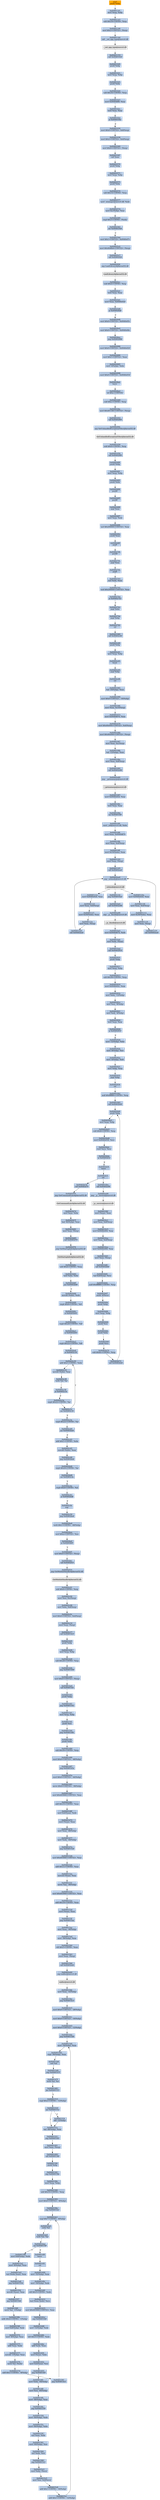 digraph G {
node[shape=rectangle,style=filled,fillcolor=lightsteelblue,color=lightsteelblue]
bgcolor="transparent"
a0x00401140pushl_ebp[label="start\npushl %ebp",color="lightgrey",fillcolor="orange"];
a0x00401141movl_esp_ebp[label="0x00401141\nmovl %esp, %ebp"];
a0x00401143subl_0x18UINT8_esp[label="0x00401143\nsubl $0x18<UINT8>, %esp"];
a0x00401146movl_0x2UINT32_esp_[label="0x00401146\nmovl $0x2<UINT32>, (%esp)"];
a0x0040114dcall___set_app_type_msvcrt_dll[label="0x0040114d\ncall __set_app_type@msvcrt.dll"];
a__set_app_type_msvcrt_dll[label="__set_app_type@msvcrt.dll",color="lightgrey",fillcolor="lightgrey"];
a0x00401153call_0x00401020[label="0x00401153\ncall 0x00401020"];
a0x00401020pushl_ebp[label="0x00401020\npushl %ebp"];
a0x00401021movl_esp_ebp[label="0x00401021\nmovl %esp, %ebp"];
a0x00401023pushl_ebx[label="0x00401023\npushl %ebx"];
a0x00401024subl_0x34UINT8_esp[label="0x00401024\nsubl $0x34<UINT8>, %esp"];
a0x00401027movl_0x0040d6f0_eax[label="0x00401027\nmovl 0x0040d6f0, %eax"];
a0x0040102ctestl_eax_eax[label="0x0040102c\ntestl %eax, %eax"];
a0x0040102eje_0x0040104c[label="0x0040102e\nje 0x0040104c"];
a0x00401030movl_0x0UINT32_0x8esp_[label="0x00401030\nmovl $0x0<UINT32>, 0x8(%esp)"];
a0x00401038movl_0x2UINT32_0x4esp_[label="0x00401038\nmovl $0x2<UINT32>, 0x4(%esp)"];
a0x00401040movl_0x0UINT32_esp_[label="0x00401040\nmovl $0x0<UINT32>, (%esp)"];
a0x00401047call_eax[label="0x00401047\ncall %eax"];
a0x00402570pushl_ebp[label="0x00402570\npushl %ebp"];
a0x00402571movl_esp_ebp[label="0x00402571\nmovl %esp, %ebp"];
a0x00402573pushl_ebx[label="0x00402573\npushl %ebx"];
a0x00402574subl_0x14UINT8_esp[label="0x00402574\nsubl $0x14<UINT8>, %esp"];
a0x00402577movl__winmajor_msvcrt_dll_edx[label="0x00402577\nmovl _winmajor@msvcrt.dll, %edx"];
a0x0040257dmovl_0xcebp__eax[label="0x0040257d\nmovl 0xc(%ebp), %eax"];
a0x00402580cmpl_0x3UINT8_edx_[label="0x00402580\ncmpl $0x3<UINT8>, (%edx)"];
a0x00402583jbe_0x004025b6[label="0x00402583\njbe 0x004025b6"];
a0x004025b6movl_0x1UINT32_0x0040e07c[label="0x004025b6\nmovl $0x1<UINT32>, 0x0040e07c"];
a0x004025c0movl_0x40d6b4UINT32_esp_[label="0x004025c0\nmovl $0x40d6b4<UINT32>, (%esp)"];
a0x004025c7call_0x00402f28[label="0x004025c7\ncall 0x00402f28"];
a0x00402f28jmp_LoadLibraryA_kernel32_dll[label="0x00402f28\njmp LoadLibraryA@kernel32.dll"];
LoadLibraryA_kernel32_dll[label="LoadLibraryA@kernel32.dll",color="lightgrey",fillcolor="lightgrey"];
a0x004025ccsubl_0x4UINT8_esp[label="0x004025cc\nsubl $0x4<UINT8>, %esp"];
a0x004025cftestl_eax_eax[label="0x004025cf\ntestl %eax, %eax"];
a0x004025d1movl_eax_0x0040e020[label="0x004025d1\nmovl %eax, 0x0040e020"];
a0x004025d6je_0x004026d6[label="0x004025d6\nje 0x004026d6"];
a0x004026d6movl_0x0UINT32_0x0040e05c[label="0x004026d6\nmovl $0x0<UINT32>, 0x0040e05c"];
a0x004026e0movl_0x0UINT32_0x0040e06c[label="0x004026e0\nmovl $0x0<UINT32>, 0x0040e06c"];
a0x004026eajmp_0x00402686[label="0x004026ea\njmp 0x00402686"];
a0x00402686movl_0x0UINT32_0x0040e020[label="0x00402686\nmovl $0x0<UINT32>, 0x0040e020"];
a0x00402690movl_0x1UINT32_eax[label="0x00402690\nmovl $0x1<UINT32>, %eax"];
a0x00402695movl__4ebp__ebx[label="0x00402695\nmovl -4(%ebp), %ebx"];
a0x00402698movl_0x0UINT32_0x0040e034[label="0x00402698\nmovl $0x0<UINT32>, 0x0040e034"];
a0x004026a2leave_[label="0x004026a2\nleave "];
a0x004026a3ret_0xcUINT16[label="0x004026a3\nret $0xc<UINT16>"];
a0x00401049subl_0xcUINT8_esp[label="0x00401049\nsubl $0xc<UINT8>, %esp"];
a0x0040104cmovl_0x401180UINT32_esp_[label="0x0040104c\nmovl $0x401180<UINT32>, (%esp)"];
a0x00401053call_0x00402f00[label="0x00401053\ncall 0x00402f00"];
a0x00402f00jmp_SetUnhandledExceptionFilter_kernel32_dll[label="0x00402f00\njmp SetUnhandledExceptionFilter@kernel32.dll"];
SetUnhandledExceptionFilter_kernel32_dll[label="SetUnhandledExceptionFilter@kernel32.dll",color="lightgrey",fillcolor="lightgrey"];
a0x00401058subl_0x4UINT8_esp[label="0x00401058\nsubl $0x4<UINT8>, %esp"];
a0x0040105bcall_0x004026f0[label="0x0040105b\ncall 0x004026f0"];
a0x004026f0pushl_ebp[label="0x004026f0\npushl %ebp"];
a0x004026f1movl_esp_ebp[label="0x004026f1\nmovl %esp, %ebp"];
a0x004026f3pushl_ebx[label="0x004026f3\npushl %ebx"];
a0x004026f4pushfl_[label="0x004026f4\npushfl "];
a0x004026f5pushfl_[label="0x004026f5\npushfl "];
a0x004026f6popl_eax[label="0x004026f6\npopl %eax"];
a0x004026f7movl_eax_edx[label="0x004026f7\nmovl %eax, %edx"];
a0x004026f9xorl_0x200000UINT32_eax[label="0x004026f9\nxorl $0x200000<UINT32>, %eax"];
a0x004026fepushl_eax[label="0x004026fe\npushl %eax"];
a0x004026ffpopfl_[label="0x004026ff\npopfl "];
a0x00402700pushfl_[label="0x00402700\npushfl "];
a0x00402701popl_eax[label="0x00402701\npopl %eax"];
a0x00402702popfl_[label="0x00402702\npopfl "];
a0x00402703xorl_edx_eax[label="0x00402703\nxorl %edx, %eax"];
a0x00402705testl_0x200000UINT32_eax[label="0x00402705\ntestl $0x200000<UINT32>, %eax"];
a0x0040270aje_0x004027b3[label="0x0040270a\nje 0x004027b3"];
a0x004027b3popl_ebx[label="0x004027b3\npopl %ebx"];
a0x004027b4popl_ebp[label="0x004027b4\npopl %ebp"];
a0x004027b5ret[label="0x004027b5\nret"];
a0x00401060call_0x00402c60[label="0x00401060\ncall 0x00402c60"];
a0x00402c60pushl_ebp[label="0x00402c60\npushl %ebp"];
a0x00402c61movl_esp_ebp[label="0x00402c61\nmovl %esp, %ebp"];
a0x00402c63fninit_[label="0x00402c63\nfninit "];
a0x00402c65popl_ebp[label="0x00402c65\npopl %ebp"];
a0x00402c66ret[label="0x00402c66\nret"];
a0x00401065leal__16ebp__eax[label="0x00401065\nleal -16(%ebp), %eax"];
a0x00401068movl_0x0UINT32__16ebp_[label="0x00401068\nmovl $0x0<UINT32>, -16(%ebp)"];
a0x0040106fmovl_eax_0x10esp_[label="0x0040106f\nmovl %eax, 0x10(%esp)"];
a0x00401073movl_0x0040d670_eax[label="0x00401073\nmovl 0x0040d670, %eax"];
a0x00401078movl_0x40e004UINT32_0x4esp_[label="0x00401078\nmovl $0x40e004<UINT32>, 0x4(%esp)"];
a0x00401080movl_0x40e000UINT32_esp_[label="0x00401080\nmovl $0x40e000<UINT32>, (%esp)"];
a0x00401087movl_eax_0xcesp_[label="0x00401087\nmovl %eax, 0xc(%esp)"];
a0x0040108bleal__12ebp__eax[label="0x0040108b\nleal -12(%ebp), %eax"];
a0x0040108emovl_eax_0x8esp_[label="0x0040108e\nmovl %eax, 0x8(%esp)"];
a0x00401092call_0x00402e80[label="0x00401092\ncall 0x00402e80"];
a0x00402e80jmp___getmainargs_msvcrt_dll[label="0x00402e80\njmp __getmainargs@msvcrt.dll"];
a__getmainargs_msvcrt_dll[label="__getmainargs@msvcrt.dll",color="lightgrey",fillcolor="lightgrey"];
a0x00401097movl_0x0040e024_eax[label="0x00401097\nmovl 0x0040e024, %eax"];
a0x0040109ctestl_eax_eax[label="0x0040109c\ntestl %eax, %eax"];
a0x0040109ejne_0x004010f0[label="0x0040109e\njne 0x004010f0"];
a0x004010f0movl__iob_msvcrt_dll_ebx[label="0x004010f0\nmovl _iob@msvcrt.dll, %ebx"];
a0x004010f6movl_eax_0x0040d674[label="0x004010f6\nmovl %eax, 0x0040d674"];
a0x004010fbmovl_eax_0x4esp_[label="0x004010fb\nmovl %eax, 0x4(%esp)"];
a0x004010ffmovl_0x10ebx__eax[label="0x004010ff\nmovl 0x10(%ebx), %eax"];
a0x00401102movl_eax_esp_[label="0x00401102\nmovl %eax, (%esp)"];
a0x00401105call_0x00402ea0[label="0x00401105\ncall 0x00402ea0"];
a0x00402ea0jmp__setmode_msvcrt_dll[label="0x00402ea0\njmp _setmode@msvcrt.dll"];
a_setmode_msvcrt_dll[label="_setmode@msvcrt.dll",color="lightgrey",fillcolor="lightgrey"];
a0x0040110amovl_0x0040e024_eax[label="0x0040110a\nmovl 0x0040e024, %eax"];
a0x0040110fmovl_eax_0x4esp_[label="0x0040110f\nmovl %eax, 0x4(%esp)"];
a0x00401113movl_0x30ebx__eax[label="0x00401113\nmovl 0x30(%ebx), %eax"];
a0x00401116movl_eax_esp_[label="0x00401116\nmovl %eax, (%esp)"];
a0x00401119call_0x00402ea0[label="0x00401119\ncall 0x00402ea0"];
a0x0040111emovl_0x0040e024_eax[label="0x0040111e\nmovl 0x0040e024, %eax"];
a0x00401123movl_eax_0x4esp_[label="0x00401123\nmovl %eax, 0x4(%esp)"];
a0x00401127movl_0x50ebx__eax[label="0x00401127\nmovl 0x50(%ebx), %eax"];
a0x0040112amovl_eax_esp_[label="0x0040112a\nmovl %eax, (%esp)"];
a0x0040112dcall_0x00402ea0[label="0x0040112d\ncall 0x00402ea0"];
a0x00401132jmp_0x004010a0[label="0x00401132\njmp 0x004010a0"];
a0x004010a0call_0x00402e88[label="0x004010a0\ncall 0x00402e88"];
a0x00402e88jmp___p__fmode_msvcrt_dll[label="0x00402e88\njmp __p__fmode@msvcrt.dll"];
a__p__fmode_msvcrt_dll[label="__p__fmode@msvcrt.dll",color="lightgrey",fillcolor="lightgrey"];
a0x004010a5movl_0x0040d674_edx[label="0x004010a5\nmovl 0x0040d674, %edx"];
a0x004010abmovl_edx_eax_[label="0x004010ab\nmovl %edx, (%eax)"];
a0x004010adcall_0x00402910[label="0x004010ad\ncall 0x00402910"];
a0x00402910pushl_ebp[label="0x00402910\npushl %ebp"];
a0x00402911movl_esp_ebp[label="0x00402911\nmovl %esp, %ebp"];
a0x00402913subl_0x38UINT8_esp[label="0x00402913\nsubl $0x38<UINT8>, %esp"];
a0x00402916movl_0x0040e02c_eax[label="0x00402916\nmovl 0x0040e02c, %eax"];
a0x0040291bmovl_ebx__12ebp_[label="0x0040291b\nmovl %ebx, -12(%ebp)"];
a0x0040291emovl_esi__8ebp_[label="0x0040291e\nmovl %esi, -8(%ebp)"];
a0x00402921movl_edi__4ebp_[label="0x00402921\nmovl %edi, -4(%ebp)"];
a0x00402924testl_eax_eax[label="0x00402924\ntestl %eax, %eax"];
a0x00402926je_0x00402935[label="0x00402926\nje 0x00402935"];
a0x00402928movl__12ebp__ebx[label="0x00402928\nmovl -12(%ebp), %ebx"];
a0x0040292bmovl__8ebp__esi[label="0x0040292b\nmovl -8(%ebp), %esi"];
a0x0040292emovl__4ebp__edi[label="0x0040292e\nmovl -4(%ebp), %edi"];
a0x00402931movl_ebp_esp[label="0x00402931\nmovl %ebp, %esp"];
a0x00402933popl_ebp[label="0x00402933\npopl %ebp"];
a0x00402934ret[label="0x00402934\nret"];
a0x004010b2andl_0xfffffff0UINT8_esp[label="0x004010b2\nandl $0xfffffff0<UINT8>, %esp"];
a0x004010b5call_0x00402b40[label="0x004010b5\ncall 0x00402b40"];
a0x00402b40pushl_ebp[label="0x00402b40\npushl %ebp"];
a0x00402b41movl_esp_ebp[label="0x00402b41\nmovl %esp, %ebp"];
a0x00402b43subl_0x8UINT8_esp[label="0x00402b43\nsubl $0x8<UINT8>, %esp"];
a0x00402b46movl_0x0040e030_ecx[label="0x00402b46\nmovl 0x0040e030, %ecx"];
a0x00402b4ctestl_ecx_ecx[label="0x00402b4c\ntestl %ecx, %ecx"];
a0x00402b4eje_0x00402b52[label="0x00402b4e\nje 0x00402b52"];
a0x00402b50leave_[label="0x00402b50\nleave "];
a0x00402b51ret[label="0x00402b51\nret"];
a0x004010bacall_0x00402e90[label="0x004010ba\ncall 0x00402e90"];
a0x00402e90jmp___p__environ_msvcrt_dll[label="0x00402e90\njmp __p__environ@msvcrt.dll"];
a__p__environ_msvcrt_dll[label="__p__environ@msvcrt.dll",color="lightgrey",fillcolor="lightgrey"];
a0x004010bfmovl_eax__eax[label="0x004010bf\nmovl (%eax), %eax"];
a0x004010c1movl_eax_0x8esp_[label="0x004010c1\nmovl %eax, 0x8(%esp)"];
a0x004010c5movl_0x0040e004_eax[label="0x004010c5\nmovl 0x0040e004, %eax"];
a0x004010camovl_eax_0x4esp_[label="0x004010ca\nmovl %eax, 0x4(%esp)"];
a0x004010cemovl_0x0040e000_eax[label="0x004010ce\nmovl 0x0040e000, %eax"];
a0x004010d3movl_eax_esp_[label="0x004010d3\nmovl %eax, (%esp)"];
a0x004010d6call_0x00402b60[label="0x004010d6\ncall 0x00402b60"];
a0x00402b60leal_0x4esp__ecx[label="0x00402b60\nleal 0x4(%esp), %ecx"];
a0x00402b64andl_0xfffffff0UINT8_esp[label="0x00402b64\nandl $0xfffffff0<UINT8>, %esp"];
a0x00402b67pushl__4ecx_[label="0x00402b67\npushl -4(%ecx)"];
a0x00402b6apushl_ebp[label="0x00402b6a\npushl %ebp"];
a0x00402b6bmovl_esp_ebp[label="0x00402b6b\nmovl %esp, %ebp"];
a0x00402b6dpushl_esi[label="0x00402b6d\npushl %esi"];
a0x00402b6epushl_ebx[label="0x00402b6e\npushl %ebx"];
a0x00402b6fpushl_ecx[label="0x00402b6f\npushl %ecx"];
a0x00402b70subl_0x6cUINT8_esp[label="0x00402b70\nsubl $0x6c<UINT8>, %esp"];
a0x00402b73call_0x00402b40[label="0x00402b73\ncall 0x00402b40"];
a0x00402b78call_0x00402f70[label="0x00402b78\ncall 0x00402f70"];
a0x00402f70jmp_GetCommandLineA_kernel32_dll[label="0x00402f70\njmp GetCommandLineA@kernel32.dll"];
GetCommandLineA_kernel32_dll[label="GetCommandLineA@kernel32.dll",color="lightgrey",fillcolor="lightgrey"];
a0x00402b7dmovl_eax_ebx[label="0x00402b7d\nmovl %eax, %ebx"];
a0x00402b7fleal__92ebp__eax[label="0x00402b7f\nleal -92(%ebp), %eax"];
a0x00402b82movl_eax_esp_[label="0x00402b82\nmovl %eax, (%esp)"];
a0x00402b85call_0x00402f78[label="0x00402b85\ncall 0x00402f78"];
a0x00402f78jmp_GetStartupInfoA_kernel32_dll[label="0x00402f78\njmp GetStartupInfoA@kernel32.dll"];
GetStartupInfoA_kernel32_dll[label="GetStartupInfoA@kernel32.dll",color="lightgrey",fillcolor="lightgrey"];
a0x00402b8asubl_0x4UINT8_esp[label="0x00402b8a\nsubl $0x4<UINT8>, %esp"];
a0x00402b8dtestl_ebx_ebx[label="0x00402b8d\ntestl %ebx, %ebx"];
a0x00402b8fjne_0x00402b96[label="0x00402b8f\njne 0x00402b96"];
a0x00402b96movzbl_ebx__edx[label="0x00402b96\nmovzbl (%ebx), %edx"];
a0x00402b99cmpb_0x9UINT8_dl[label="0x00402b99\ncmpb $0x9<UINT8>, %dl"];
a0x00402b9cje_0x00402b93[label="0x00402b9c\nje 0x00402b93"];
a0x00402b9ecmpb_0x20UINT8_dl[label="0x00402b9e\ncmpb $0x20<UINT8>, %dl"];
a0x00402ba1je_0x00402b93[label="0x00402ba1\nje 0x00402b93"];
a0x00402ba3cmpb_0x22UINT8_dl[label="0x00402ba3\ncmpb $0x22<UINT8>, %dl"];
a0x00402ba6je_0x00402c30[label="0x00402ba6\nje 0x00402c30"];
a0x00402c30addl_0x1UINT8_ebx[label="0x00402c30\naddl $0x1<UINT8>, %ebx"];
a0x00402c33movzbl_ebx__eax[label="0x00402c33\nmovzbl (%ebx), %eax"];
a0x00402c36testb_al_al[label="0x00402c36\ntestb %al, %al"];
a0x00402c38je_0x00402c3e[label="0x00402c38\nje 0x00402c3e"];
a0x00402c3acmpb_0x22UINT8_al[label="0x00402c3a\ncmpb $0x22<UINT8>, %al"];
a0x00402c3cjne_0x00402c30[label="0x00402c3c\njne 0x00402c30"];
a0x00402c3ecmpb_0x22UINT8_al[label="0x00402c3e\ncmpb $0x22<UINT8>, %al"];
a0x00402c40jne_0x00402bd4[label="0x00402c40\njne 0x00402bd4"];
a0x00402c42addl_0x1UINT8_ebx[label="0x00402c42\naddl $0x1<UINT8>, %ebx"];
a0x00402c45movzbl_ebx__eax[label="0x00402c45\nmovzbl (%ebx), %eax"];
a0x00402c48jmp_0x00402bd4[label="0x00402c48\njmp 0x00402bd4"];
a0x00402bd4cmpb_0x20UINT8_al[label="0x00402bd4\ncmpb $0x20<UINT8>, %al"];
a0x00402bd6jne_0x00402c4a[label="0x00402bd6\njne 0x00402c4a"];
a0x00402c4acmpb_0x9UINT8_al[label="0x00402c4a\ncmpb $0x9<UINT8>, %al"];
a0x00402c4cje_0x00402bd8[label="0x00402c4c\nje 0x00402bd8"];
a0x00402c4enop_[label="0x00402c4e\nnop "];
a0x00402c50jmp_0x00402be6[label="0x00402c50\njmp 0x00402be6"];
a0x00402be6testb_0x1UINT8__48ebp_[label="0x00402be6\ntestb $0x1<UINT8>, -48(%ebp)"];
a0x00402beamovl_0xaUINT32_esi[label="0x00402bea\nmovl $0xa<UINT32>, %esi"];
a0x00402befje_0x00402bf5[label="0x00402bef\nje 0x00402bf5"];
a0x00402bf5movl_0x0UINT32_esp_[label="0x00402bf5\nmovl $0x0<UINT32>, (%esp)"];
a0x00402bfccall_0x00402f10[label="0x00402bfc\ncall 0x00402f10"];
a0x00402f10jmp_GetModuleHandleA_kernel32_dll[label="0x00402f10\njmp GetModuleHandleA@kernel32.dll"];
GetModuleHandleA_kernel32_dll[label="GetModuleHandleA@kernel32.dll",color="lightgrey",fillcolor="lightgrey"];
a0x00402c01subl_0x4UINT8_esp[label="0x00402c01\nsubl $0x4<UINT8>, %esp"];
a0x00402c04movl_esi_0xcesp_[label="0x00402c04\nmovl %esi, 0xc(%esp)"];
a0x00402c08movl_ebx_0x8esp_[label="0x00402c08\nmovl %ebx, 0x8(%esp)"];
a0x00402c0cmovl_0x0UINT32_0x4esp_[label="0x00402c0c\nmovl $0x0<UINT32>, 0x4(%esp)"];
a0x00402c14movl_eax_esp_[label="0x00402c14\nmovl %eax, (%esp)"];
a0x00402c17call_0x00401425[label="0x00402c17\ncall 0x00401425"];
a0x00401425pushl_ebp[label="0x00401425\npushl %ebp"];
a0x00401426movl_esp_ebp[label="0x00401426\nmovl %esp, %ebp"];
a0x00401428subl_0x28UINT8_esp[label="0x00401428\nsubl $0x28<UINT8>, %esp"];
a0x0040142bjmp_0x00401499[label="0x0040142b\njmp 0x00401499"];
a0x00401499movl_0x0UINT32_esp_[label="0x00401499\nmovl $0x0<UINT32>, (%esp)"];
a0x004014a0call_0x004014f2[label="0x004014a0\ncall 0x004014f2"];
a0x004014f2pushl_ebp[label="0x004014f2\npushl %ebp"];
a0x004014f3jmp_0x00401541[label="0x004014f3\njmp 0x00401541"];
a0x00401541movl_esp_ebp[label="0x00401541\nmovl %esp, %ebp"];
a0x00401543pushl_esi[label="0x00401543\npushl %esi"];
a0x00401544jmp_0x0040148c[label="0x00401544\njmp 0x0040148c"];
a0x0040148cpushl_ebx[label="0x0040148c\npushl %ebx"];
a0x0040148dsubl_0x50UINT8_esp[label="0x0040148d\nsubl $0x50<UINT8>, %esp"];
a0x00401490movl_0x0UINT32__48ebp_[label="0x00401490\nmovl $0x0<UINT32>, -48(%ebp)"];
a0x00401497jmp_0x0040145a[label="0x00401497\njmp 0x0040145a"];
a0x0040145amovl_0x0UINT32__44ebp_[label="0x0040145a\nmovl $0x0<UINT32>, -44(%ebp)"];
a0x00401461movw_0x0UINT16__38ebp_[label="0x00401461\nmovw $0x0<UINT16>, -38(%ebp)"];
a0x00401467movl_0x403060UINT32_eax[label="0x00401467\nmovl $0x403060<UINT32>, %eax"];
a0x0040146caddl_0x10UINT8_eax[label="0x0040146c\naddl $0x10<UINT8>, %eax"];
a0x0040146fmovl_0x4eax__edx[label="0x0040146f\nmovl 0x4(%eax), %edx"];
a0x00401472movl_eax__eax[label="0x00401472\nmovl (%eax), %eax"];
a0x00401474movl_eax__48ebp_[label="0x00401474\nmovl %eax, -48(%ebp)"];
a0x00401477movl_edx__44ebp_[label="0x00401477\nmovl %edx, -44(%ebp)"];
a0x0040147ajmp_0x00401526[label="0x0040147a\njmp 0x00401526"];
a0x00401526movl_0x403060UINT32_eax[label="0x00401526\nmovl $0x403060<UINT32>, %eax"];
a0x0040152baddl_0x1eUINT8_eax[label="0x0040152b\naddl $0x1e<UINT8>, %eax"];
a0x0040152emovzwl_eax__eax[label="0x0040152e\nmovzwl (%eax), %eax"];
a0x00401531movw_ax__38ebp_[label="0x00401531\nmovw %ax, -38(%ebp)"];
a0x00401535movl_0x403060UINT32_eax[label="0x00401535\nmovl $0x403060<UINT32>, %eax"];
a0x0040153aaddl_0x18UINT8_eax[label="0x0040153a\naddl $0x18<UINT8>, %eax"];
a0x0040153dmovl_eax__eax[label="0x0040153d\nmovl (%eax), %eax"];
a0x0040153fjmp_0x004015aa[label="0x0040153f\njmp 0x004015aa"];
a0x004015aamovl_eax__36ebp_[label="0x004015aa\nmovl %eax, -36(%ebp)"];
a0x004015admovl__36ebp__eax[label="0x004015ad\nmovl -36(%ebp), %eax"];
a0x004015b0shll_0x3UINT8_eax[label="0x004015b0\nshll $0x3<UINT8>, %eax"];
a0x004015b3movl_eax_esp_[label="0x004015b3\nmovl %eax, (%esp)"];
a0x004015b6call_0x00402eb0[label="0x004015b6\ncall 0x00402eb0"];
a0x00402eb0jmp_malloc_msvcrt_dll[label="0x00402eb0\njmp malloc@msvcrt.dll"];
malloc_msvcrt_dll[label="malloc@msvcrt.dll",color="lightgrey",fillcolor="lightgrey"];
a0x004015bbmovl_eax__32ebp_[label="0x004015bb\nmovl %eax, -32(%ebp)"];
a0x004015bejmp_0x004014c5[label="0x004015be\njmp 0x004014c5"];
a0x004014c5movl_0x0UINT32__28ebp_[label="0x004014c5\nmovl $0x0<UINT32>, -28(%ebp)"];
a0x004014ccmovl_0x0UINT32__16ebp_[label="0x004014cc\nmovl $0x0<UINT32>, -16(%ebp)"];
a0x004014d3movl_0x0UINT32__12ebp_[label="0x004014d3\nmovl $0x0<UINT32>, -12(%ebp)"];
a0x004014dajmp_0x004015d0[label="0x004014da\njmp 0x004015d0"];
a0x004015d0movl__16ebp__eax[label="0x004015d0\nmovl -16(%ebp), %eax"];
a0x004015d3cmpl__36ebp__eax[label="0x004015d3\ncmpl -36(%ebp), %eax"];
a0x004015d6setl_al[label="0x004015d6\nsetl %al"];
a0x004015d9jmp_0x0040147f[label="0x004015d9\njmp 0x0040147f"];
a0x0040147ftestb_al_al[label="0x0040147f\ntestb %al, %al"];
a0x00401481jne_0x00401515[label="0x00401481\njne 0x00401515"];
a0x00401515cmpl_0x2UINT8__12ebp_[label="0x00401515\ncmpl $0x2<UINT8>, -12(%ebp)"];
a0x00401519jne_0x0040151e[label="0x00401519\njne 0x0040151e"];
a0x0040151eleal__48ebp__eax[label="0x0040151e\nleal -48(%ebp), %eax"];
a0x00401521jmp_0x00401401[label="0x00401521\njmp 0x00401401"];
a0x00401401movl_eax_esp_[label="0x00401401\nmovl %eax, (%esp)"];
a0x00401404call_0x00401340[label="0x00401404\ncall 0x00401340"];
a0x00401340pushl_ebp[label="0x00401340\npushl %ebp"];
a0x00401341jmp_0x0040158e[label="0x00401341\njmp 0x0040158e"];
a0x0040158emovl_esp_ebp[label="0x0040158e\nmovl %esp, %ebp"];
a0x00401590subl_0x10UINT8_esp[label="0x00401590\nsubl $0x10<UINT8>, %esp"];
a0x00401593movl_0x0UINT32__8ebp_[label="0x00401593\nmovl $0x0<UINT32>, -8(%ebp)"];
a0x0040159ajmp_0x004014e1[label="0x0040159a\njmp 0x004014e1"];
a0x004014e1cmpl_0x7UINT8__8ebp_[label="0x004014e1\ncmpl $0x7<UINT8>, -8(%ebp)"];
a0x004014e5setle_al[label="0x004014e5\nsetle %al"];
a0x004014e8testb_al_al[label="0x004014e8\ntestb %al, %al"];
a0x004014eajne_0x0040159f[label="0x004014ea\njne 0x0040159f"];
a0x0040159fmovl_0x8ebp__edx[label="0x0040159f\nmovl 0x8(%ebp), %edx"];
a0x004015a2movl__8ebp__eax[label="0x004015a2\nmovl -8(%ebp), %eax"];
a0x004015a5leal_edxeax__eax[label="0x004015a5\nleal (%edx,%eax), %eax"];
a0x004015a8jmp_0x00401554[label="0x004015a8\njmp 0x00401554"];
a0x00401554movzbl_eax__eax[label="0x00401554\nmovzbl (%eax), %eax"];
a0x00401557jmp_0x00401568[label="0x00401557\njmp 0x00401568"];
a0x00401568movb_al__1ebp_[label="0x00401568\nmovb %al, -1(%ebp)"];
a0x0040156baddb_0x4UINT8__1ebp_[label="0x0040156b\naddb $0x4<UINT8>, -1(%ebp)"];
a0x0040156fmovl_0x8ebp__edx[label="0x0040156f\nmovl 0x8(%ebp), %edx"];
a0x00401572movl__8ebp__eax[label="0x00401572\nmovl -8(%ebp), %eax"];
a0x00401575addl_eax_edx[label="0x00401575\naddl %eax, %edx"];
a0x00401577movzbl__1ebp__eax[label="0x00401577\nmovzbl -1(%ebp), %eax"];
a0x0040157bmovb_al_edx_[label="0x0040157b\nmovb %al, (%edx)"];
a0x0040157daddl_0x1UINT8__8ebp_[label="0x0040157d\naddl $0x1<UINT8>, -8(%ebp)"];
a0x00401581jmp_0x004014e1[label="0x00401581\njmp 0x004014e1"];
a0x004014f0leave_[label="0x004014f0\nleave "];
a0x004014f1ret[label="0x004014f1\nret"];
a0x00401409movl__32ebp__eax[label="0x00401409\nmovl -32(%ebp), %eax"];
a0x0040140cmovl__16ebp__edx[label="0x0040140c\nmovl -16(%ebp), %edx"];
a0x0040140fshll_0x3UINT8_edx[label="0x0040140f\nshll $0x3<UINT8>, %edx"];
a0x00401412leal_eaxedx__ecx[label="0x00401412\nleal (%eax,%edx), %ecx"];
a0x00401415movl_0x403060UINT32_eax[label="0x00401415\nmovl $0x403060<UINT32>, %eax"];
a0x0040141ajmp_0x00401448[label="0x0040141a\njmp 0x00401448"];
a0x00401448movl__12ebp__edx[label="0x00401448\nmovl -12(%ebp), %edx"];
a0x0040144bshll_0x3UINT8_edx[label="0x0040144b\nshll $0x3<UINT8>, %edx"];
a0x0040144eaddl_edx_eax[label="0x0040144e\naddl %edx, %eax"];
a0x00401450movl_eax__ebx[label="0x00401450\nmovl (%eax), %ebx"];
a0x00401452movl_0x4eax__esi[label="0x00401452\nmovl 0x4(%eax), %esi"];
a0x00401455jmp_0x004014f5[label="0x00401455\njmp 0x004014f5"];
a0x004014f5movl_ebx__64ebp_[label="0x004014f5\nmovl %ebx, -64(%ebp)"];
a0x004014f8movl_esi__60ebp_[label="0x004014f8\nmovl %esi, -60(%ebp)"];
a0x004014fbmovl__48ebp__eax[label="0x004014fb\nmovl -48(%ebp), %eax"];
a0x004014fejmp_0x00401559[label="0x004014fe\njmp 0x00401559"];
a0x00401559movl__44ebp__edx[label="0x00401559\nmovl -44(%ebp), %edx"];
a0x0040155cmovl__64ebp__ebx[label="0x0040155c\nmovl -64(%ebp), %ebx"];
a0x0040155fxorl_eax_ebx[label="0x0040155f\nxorl %eax, %ebx"];
a0x00401561movl__60ebp__esi[label="0x00401561\nmovl -60(%ebp), %esi"];
a0x00401564xorl_edx_esi[label="0x00401564\nxorl %edx, %esi"];
a0x00401566jmp_0x004015c3[label="0x00401566\njmp 0x004015c3"];
a0x004015c3movl_ebx_ecx_[label="0x004015c3\nmovl %ebx, (%ecx)"];
a0x004015c5movl_esi_0x4ecx_[label="0x004015c5\nmovl %esi, 0x4(%ecx)"];
a0x004015c8addl_0x1UINT8__16ebp_[label="0x004015c8\naddl $0x1<UINT8>, -16(%ebp)"];
a0x004015ccaddl_0x1UINT8__12ebp_[label="0x004015cc\naddl $0x1<UINT8>, -12(%ebp)"];
a0x0040151bshll__12ebp_[label="0x0040151b\nshll -12(%ebp)"];
a0x00401140pushl_ebp -> a0x00401141movl_esp_ebp [color="#000000"];
a0x00401141movl_esp_ebp -> a0x00401143subl_0x18UINT8_esp [color="#000000"];
a0x00401143subl_0x18UINT8_esp -> a0x00401146movl_0x2UINT32_esp_ [color="#000000"];
a0x00401146movl_0x2UINT32_esp_ -> a0x0040114dcall___set_app_type_msvcrt_dll [color="#000000"];
a0x0040114dcall___set_app_type_msvcrt_dll -> a__set_app_type_msvcrt_dll [color="#000000"];
a__set_app_type_msvcrt_dll -> a0x00401153call_0x00401020 [color="#000000"];
a0x00401153call_0x00401020 -> a0x00401020pushl_ebp [color="#000000"];
a0x00401020pushl_ebp -> a0x00401021movl_esp_ebp [color="#000000"];
a0x00401021movl_esp_ebp -> a0x00401023pushl_ebx [color="#000000"];
a0x00401023pushl_ebx -> a0x00401024subl_0x34UINT8_esp [color="#000000"];
a0x00401024subl_0x34UINT8_esp -> a0x00401027movl_0x0040d6f0_eax [color="#000000"];
a0x00401027movl_0x0040d6f0_eax -> a0x0040102ctestl_eax_eax [color="#000000"];
a0x0040102ctestl_eax_eax -> a0x0040102eje_0x0040104c [color="#000000"];
a0x0040102eje_0x0040104c -> a0x00401030movl_0x0UINT32_0x8esp_ [color="#000000",label="F"];
a0x00401030movl_0x0UINT32_0x8esp_ -> a0x00401038movl_0x2UINT32_0x4esp_ [color="#000000"];
a0x00401038movl_0x2UINT32_0x4esp_ -> a0x00401040movl_0x0UINT32_esp_ [color="#000000"];
a0x00401040movl_0x0UINT32_esp_ -> a0x00401047call_eax [color="#000000"];
a0x00401047call_eax -> a0x00402570pushl_ebp [color="#000000"];
a0x00402570pushl_ebp -> a0x00402571movl_esp_ebp [color="#000000"];
a0x00402571movl_esp_ebp -> a0x00402573pushl_ebx [color="#000000"];
a0x00402573pushl_ebx -> a0x00402574subl_0x14UINT8_esp [color="#000000"];
a0x00402574subl_0x14UINT8_esp -> a0x00402577movl__winmajor_msvcrt_dll_edx [color="#000000"];
a0x00402577movl__winmajor_msvcrt_dll_edx -> a0x0040257dmovl_0xcebp__eax [color="#000000"];
a0x0040257dmovl_0xcebp__eax -> a0x00402580cmpl_0x3UINT8_edx_ [color="#000000"];
a0x00402580cmpl_0x3UINT8_edx_ -> a0x00402583jbe_0x004025b6 [color="#000000"];
a0x00402583jbe_0x004025b6 -> a0x004025b6movl_0x1UINT32_0x0040e07c [color="#000000",label="T"];
a0x004025b6movl_0x1UINT32_0x0040e07c -> a0x004025c0movl_0x40d6b4UINT32_esp_ [color="#000000"];
a0x004025c0movl_0x40d6b4UINT32_esp_ -> a0x004025c7call_0x00402f28 [color="#000000"];
a0x004025c7call_0x00402f28 -> a0x00402f28jmp_LoadLibraryA_kernel32_dll [color="#000000"];
a0x00402f28jmp_LoadLibraryA_kernel32_dll -> LoadLibraryA_kernel32_dll [color="#000000"];
LoadLibraryA_kernel32_dll -> a0x004025ccsubl_0x4UINT8_esp [color="#000000"];
a0x004025ccsubl_0x4UINT8_esp -> a0x004025cftestl_eax_eax [color="#000000"];
a0x004025cftestl_eax_eax -> a0x004025d1movl_eax_0x0040e020 [color="#000000"];
a0x004025d1movl_eax_0x0040e020 -> a0x004025d6je_0x004026d6 [color="#000000"];
a0x004025d6je_0x004026d6 -> a0x004026d6movl_0x0UINT32_0x0040e05c [color="#000000",label="T"];
a0x004026d6movl_0x0UINT32_0x0040e05c -> a0x004026e0movl_0x0UINT32_0x0040e06c [color="#000000"];
a0x004026e0movl_0x0UINT32_0x0040e06c -> a0x004026eajmp_0x00402686 [color="#000000"];
a0x004026eajmp_0x00402686 -> a0x00402686movl_0x0UINT32_0x0040e020 [color="#000000"];
a0x00402686movl_0x0UINT32_0x0040e020 -> a0x00402690movl_0x1UINT32_eax [color="#000000"];
a0x00402690movl_0x1UINT32_eax -> a0x00402695movl__4ebp__ebx [color="#000000"];
a0x00402695movl__4ebp__ebx -> a0x00402698movl_0x0UINT32_0x0040e034 [color="#000000"];
a0x00402698movl_0x0UINT32_0x0040e034 -> a0x004026a2leave_ [color="#000000"];
a0x004026a2leave_ -> a0x004026a3ret_0xcUINT16 [color="#000000"];
a0x004026a3ret_0xcUINT16 -> a0x00401049subl_0xcUINT8_esp [color="#000000"];
a0x00401049subl_0xcUINT8_esp -> a0x0040104cmovl_0x401180UINT32_esp_ [color="#000000"];
a0x0040104cmovl_0x401180UINT32_esp_ -> a0x00401053call_0x00402f00 [color="#000000"];
a0x00401053call_0x00402f00 -> a0x00402f00jmp_SetUnhandledExceptionFilter_kernel32_dll [color="#000000"];
a0x00402f00jmp_SetUnhandledExceptionFilter_kernel32_dll -> SetUnhandledExceptionFilter_kernel32_dll [color="#000000"];
SetUnhandledExceptionFilter_kernel32_dll -> a0x00401058subl_0x4UINT8_esp [color="#000000"];
a0x00401058subl_0x4UINT8_esp -> a0x0040105bcall_0x004026f0 [color="#000000"];
a0x0040105bcall_0x004026f0 -> a0x004026f0pushl_ebp [color="#000000"];
a0x004026f0pushl_ebp -> a0x004026f1movl_esp_ebp [color="#000000"];
a0x004026f1movl_esp_ebp -> a0x004026f3pushl_ebx [color="#000000"];
a0x004026f3pushl_ebx -> a0x004026f4pushfl_ [color="#000000"];
a0x004026f4pushfl_ -> a0x004026f5pushfl_ [color="#000000"];
a0x004026f5pushfl_ -> a0x004026f6popl_eax [color="#000000"];
a0x004026f6popl_eax -> a0x004026f7movl_eax_edx [color="#000000"];
a0x004026f7movl_eax_edx -> a0x004026f9xorl_0x200000UINT32_eax [color="#000000"];
a0x004026f9xorl_0x200000UINT32_eax -> a0x004026fepushl_eax [color="#000000"];
a0x004026fepushl_eax -> a0x004026ffpopfl_ [color="#000000"];
a0x004026ffpopfl_ -> a0x00402700pushfl_ [color="#000000"];
a0x00402700pushfl_ -> a0x00402701popl_eax [color="#000000"];
a0x00402701popl_eax -> a0x00402702popfl_ [color="#000000"];
a0x00402702popfl_ -> a0x00402703xorl_edx_eax [color="#000000"];
a0x00402703xorl_edx_eax -> a0x00402705testl_0x200000UINT32_eax [color="#000000"];
a0x00402705testl_0x200000UINT32_eax -> a0x0040270aje_0x004027b3 [color="#000000"];
a0x0040270aje_0x004027b3 -> a0x004027b3popl_ebx [color="#000000",label="T"];
a0x004027b3popl_ebx -> a0x004027b4popl_ebp [color="#000000"];
a0x004027b4popl_ebp -> a0x004027b5ret [color="#000000"];
a0x004027b5ret -> a0x00401060call_0x00402c60 [color="#000000"];
a0x00401060call_0x00402c60 -> a0x00402c60pushl_ebp [color="#000000"];
a0x00402c60pushl_ebp -> a0x00402c61movl_esp_ebp [color="#000000"];
a0x00402c61movl_esp_ebp -> a0x00402c63fninit_ [color="#000000"];
a0x00402c63fninit_ -> a0x00402c65popl_ebp [color="#000000"];
a0x00402c65popl_ebp -> a0x00402c66ret [color="#000000"];
a0x00402c66ret -> a0x00401065leal__16ebp__eax [color="#000000"];
a0x00401065leal__16ebp__eax -> a0x00401068movl_0x0UINT32__16ebp_ [color="#000000"];
a0x00401068movl_0x0UINT32__16ebp_ -> a0x0040106fmovl_eax_0x10esp_ [color="#000000"];
a0x0040106fmovl_eax_0x10esp_ -> a0x00401073movl_0x0040d670_eax [color="#000000"];
a0x00401073movl_0x0040d670_eax -> a0x00401078movl_0x40e004UINT32_0x4esp_ [color="#000000"];
a0x00401078movl_0x40e004UINT32_0x4esp_ -> a0x00401080movl_0x40e000UINT32_esp_ [color="#000000"];
a0x00401080movl_0x40e000UINT32_esp_ -> a0x00401087movl_eax_0xcesp_ [color="#000000"];
a0x00401087movl_eax_0xcesp_ -> a0x0040108bleal__12ebp__eax [color="#000000"];
a0x0040108bleal__12ebp__eax -> a0x0040108emovl_eax_0x8esp_ [color="#000000"];
a0x0040108emovl_eax_0x8esp_ -> a0x00401092call_0x00402e80 [color="#000000"];
a0x00401092call_0x00402e80 -> a0x00402e80jmp___getmainargs_msvcrt_dll [color="#000000"];
a0x00402e80jmp___getmainargs_msvcrt_dll -> a__getmainargs_msvcrt_dll [color="#000000"];
a__getmainargs_msvcrt_dll -> a0x00401097movl_0x0040e024_eax [color="#000000"];
a0x00401097movl_0x0040e024_eax -> a0x0040109ctestl_eax_eax [color="#000000"];
a0x0040109ctestl_eax_eax -> a0x0040109ejne_0x004010f0 [color="#000000"];
a0x0040109ejne_0x004010f0 -> a0x004010f0movl__iob_msvcrt_dll_ebx [color="#000000",label="T"];
a0x004010f0movl__iob_msvcrt_dll_ebx -> a0x004010f6movl_eax_0x0040d674 [color="#000000"];
a0x004010f6movl_eax_0x0040d674 -> a0x004010fbmovl_eax_0x4esp_ [color="#000000"];
a0x004010fbmovl_eax_0x4esp_ -> a0x004010ffmovl_0x10ebx__eax [color="#000000"];
a0x004010ffmovl_0x10ebx__eax -> a0x00401102movl_eax_esp_ [color="#000000"];
a0x00401102movl_eax_esp_ -> a0x00401105call_0x00402ea0 [color="#000000"];
a0x00401105call_0x00402ea0 -> a0x00402ea0jmp__setmode_msvcrt_dll [color="#000000"];
a0x00402ea0jmp__setmode_msvcrt_dll -> a_setmode_msvcrt_dll [color="#000000"];
a_setmode_msvcrt_dll -> a0x0040110amovl_0x0040e024_eax [color="#000000"];
a0x0040110amovl_0x0040e024_eax -> a0x0040110fmovl_eax_0x4esp_ [color="#000000"];
a0x0040110fmovl_eax_0x4esp_ -> a0x00401113movl_0x30ebx__eax [color="#000000"];
a0x00401113movl_0x30ebx__eax -> a0x00401116movl_eax_esp_ [color="#000000"];
a0x00401116movl_eax_esp_ -> a0x00401119call_0x00402ea0 [color="#000000"];
a0x00401119call_0x00402ea0 -> a0x00402ea0jmp__setmode_msvcrt_dll [color="#000000"];
a_setmode_msvcrt_dll -> a0x0040111emovl_0x0040e024_eax [color="#000000"];
a0x0040111emovl_0x0040e024_eax -> a0x00401123movl_eax_0x4esp_ [color="#000000"];
a0x00401123movl_eax_0x4esp_ -> a0x00401127movl_0x50ebx__eax [color="#000000"];
a0x00401127movl_0x50ebx__eax -> a0x0040112amovl_eax_esp_ [color="#000000"];
a0x0040112amovl_eax_esp_ -> a0x0040112dcall_0x00402ea0 [color="#000000"];
a0x0040112dcall_0x00402ea0 -> a0x00402ea0jmp__setmode_msvcrt_dll [color="#000000"];
a_setmode_msvcrt_dll -> a0x00401132jmp_0x004010a0 [color="#000000"];
a0x00401132jmp_0x004010a0 -> a0x004010a0call_0x00402e88 [color="#000000"];
a0x004010a0call_0x00402e88 -> a0x00402e88jmp___p__fmode_msvcrt_dll [color="#000000"];
a0x00402e88jmp___p__fmode_msvcrt_dll -> a__p__fmode_msvcrt_dll [color="#000000"];
a__p__fmode_msvcrt_dll -> a0x004010a5movl_0x0040d674_edx [color="#000000"];
a0x004010a5movl_0x0040d674_edx -> a0x004010abmovl_edx_eax_ [color="#000000"];
a0x004010abmovl_edx_eax_ -> a0x004010adcall_0x00402910 [color="#000000"];
a0x004010adcall_0x00402910 -> a0x00402910pushl_ebp [color="#000000"];
a0x00402910pushl_ebp -> a0x00402911movl_esp_ebp [color="#000000"];
a0x00402911movl_esp_ebp -> a0x00402913subl_0x38UINT8_esp [color="#000000"];
a0x00402913subl_0x38UINT8_esp -> a0x00402916movl_0x0040e02c_eax [color="#000000"];
a0x00402916movl_0x0040e02c_eax -> a0x0040291bmovl_ebx__12ebp_ [color="#000000"];
a0x0040291bmovl_ebx__12ebp_ -> a0x0040291emovl_esi__8ebp_ [color="#000000"];
a0x0040291emovl_esi__8ebp_ -> a0x00402921movl_edi__4ebp_ [color="#000000"];
a0x00402921movl_edi__4ebp_ -> a0x00402924testl_eax_eax [color="#000000"];
a0x00402924testl_eax_eax -> a0x00402926je_0x00402935 [color="#000000"];
a0x00402926je_0x00402935 -> a0x00402928movl__12ebp__ebx [color="#000000",label="F"];
a0x00402928movl__12ebp__ebx -> a0x0040292bmovl__8ebp__esi [color="#000000"];
a0x0040292bmovl__8ebp__esi -> a0x0040292emovl__4ebp__edi [color="#000000"];
a0x0040292emovl__4ebp__edi -> a0x00402931movl_ebp_esp [color="#000000"];
a0x00402931movl_ebp_esp -> a0x00402933popl_ebp [color="#000000"];
a0x00402933popl_ebp -> a0x00402934ret [color="#000000"];
a0x00402934ret -> a0x004010b2andl_0xfffffff0UINT8_esp [color="#000000"];
a0x004010b2andl_0xfffffff0UINT8_esp -> a0x004010b5call_0x00402b40 [color="#000000"];
a0x004010b5call_0x00402b40 -> a0x00402b40pushl_ebp [color="#000000"];
a0x00402b40pushl_ebp -> a0x00402b41movl_esp_ebp [color="#000000"];
a0x00402b41movl_esp_ebp -> a0x00402b43subl_0x8UINT8_esp [color="#000000"];
a0x00402b43subl_0x8UINT8_esp -> a0x00402b46movl_0x0040e030_ecx [color="#000000"];
a0x00402b46movl_0x0040e030_ecx -> a0x00402b4ctestl_ecx_ecx [color="#000000"];
a0x00402b4ctestl_ecx_ecx -> a0x00402b4eje_0x00402b52 [color="#000000"];
a0x00402b4eje_0x00402b52 -> a0x00402b50leave_ [color="#000000",label="F"];
a0x00402b50leave_ -> a0x00402b51ret [color="#000000"];
a0x00402b51ret -> a0x004010bacall_0x00402e90 [color="#000000"];
a0x004010bacall_0x00402e90 -> a0x00402e90jmp___p__environ_msvcrt_dll [color="#000000"];
a0x00402e90jmp___p__environ_msvcrt_dll -> a__p__environ_msvcrt_dll [color="#000000"];
a__p__environ_msvcrt_dll -> a0x004010bfmovl_eax__eax [color="#000000"];
a0x004010bfmovl_eax__eax -> a0x004010c1movl_eax_0x8esp_ [color="#000000"];
a0x004010c1movl_eax_0x8esp_ -> a0x004010c5movl_0x0040e004_eax [color="#000000"];
a0x004010c5movl_0x0040e004_eax -> a0x004010camovl_eax_0x4esp_ [color="#000000"];
a0x004010camovl_eax_0x4esp_ -> a0x004010cemovl_0x0040e000_eax [color="#000000"];
a0x004010cemovl_0x0040e000_eax -> a0x004010d3movl_eax_esp_ [color="#000000"];
a0x004010d3movl_eax_esp_ -> a0x004010d6call_0x00402b60 [color="#000000"];
a0x004010d6call_0x00402b60 -> a0x00402b60leal_0x4esp__ecx [color="#000000"];
a0x00402b60leal_0x4esp__ecx -> a0x00402b64andl_0xfffffff0UINT8_esp [color="#000000"];
a0x00402b64andl_0xfffffff0UINT8_esp -> a0x00402b67pushl__4ecx_ [color="#000000"];
a0x00402b67pushl__4ecx_ -> a0x00402b6apushl_ebp [color="#000000"];
a0x00402b6apushl_ebp -> a0x00402b6bmovl_esp_ebp [color="#000000"];
a0x00402b6bmovl_esp_ebp -> a0x00402b6dpushl_esi [color="#000000"];
a0x00402b6dpushl_esi -> a0x00402b6epushl_ebx [color="#000000"];
a0x00402b6epushl_ebx -> a0x00402b6fpushl_ecx [color="#000000"];
a0x00402b6fpushl_ecx -> a0x00402b70subl_0x6cUINT8_esp [color="#000000"];
a0x00402b70subl_0x6cUINT8_esp -> a0x00402b73call_0x00402b40 [color="#000000"];
a0x00402b73call_0x00402b40 -> a0x00402b40pushl_ebp [color="#000000"];
a0x00402b51ret -> a0x00402b78call_0x00402f70 [color="#000000"];
a0x00402b78call_0x00402f70 -> a0x00402f70jmp_GetCommandLineA_kernel32_dll [color="#000000"];
a0x00402f70jmp_GetCommandLineA_kernel32_dll -> GetCommandLineA_kernel32_dll [color="#000000"];
GetCommandLineA_kernel32_dll -> a0x00402b7dmovl_eax_ebx [color="#000000"];
a0x00402b7dmovl_eax_ebx -> a0x00402b7fleal__92ebp__eax [color="#000000"];
a0x00402b7fleal__92ebp__eax -> a0x00402b82movl_eax_esp_ [color="#000000"];
a0x00402b82movl_eax_esp_ -> a0x00402b85call_0x00402f78 [color="#000000"];
a0x00402b85call_0x00402f78 -> a0x00402f78jmp_GetStartupInfoA_kernel32_dll [color="#000000"];
a0x00402f78jmp_GetStartupInfoA_kernel32_dll -> GetStartupInfoA_kernel32_dll [color="#000000"];
GetStartupInfoA_kernel32_dll -> a0x00402b8asubl_0x4UINT8_esp [color="#000000"];
a0x00402b8asubl_0x4UINT8_esp -> a0x00402b8dtestl_ebx_ebx [color="#000000"];
a0x00402b8dtestl_ebx_ebx -> a0x00402b8fjne_0x00402b96 [color="#000000"];
a0x00402b8fjne_0x00402b96 -> a0x00402b96movzbl_ebx__edx [color="#000000",label="T"];
a0x00402b96movzbl_ebx__edx -> a0x00402b99cmpb_0x9UINT8_dl [color="#000000"];
a0x00402b99cmpb_0x9UINT8_dl -> a0x00402b9cje_0x00402b93 [color="#000000"];
a0x00402b9cje_0x00402b93 -> a0x00402b9ecmpb_0x20UINT8_dl [color="#000000",label="F"];
a0x00402b9ecmpb_0x20UINT8_dl -> a0x00402ba1je_0x00402b93 [color="#000000"];
a0x00402ba1je_0x00402b93 -> a0x00402ba3cmpb_0x22UINT8_dl [color="#000000",label="F"];
a0x00402ba3cmpb_0x22UINT8_dl -> a0x00402ba6je_0x00402c30 [color="#000000"];
a0x00402ba6je_0x00402c30 -> a0x00402c30addl_0x1UINT8_ebx [color="#000000",label="T"];
a0x00402c30addl_0x1UINT8_ebx -> a0x00402c33movzbl_ebx__eax [color="#000000"];
a0x00402c33movzbl_ebx__eax -> a0x00402c36testb_al_al [color="#000000"];
a0x00402c36testb_al_al -> a0x00402c38je_0x00402c3e [color="#000000"];
a0x00402c38je_0x00402c3e -> a0x00402c3acmpb_0x22UINT8_al [color="#000000",label="F"];
a0x00402c3acmpb_0x22UINT8_al -> a0x00402c3cjne_0x00402c30 [color="#000000"];
a0x00402c3cjne_0x00402c30 -> a0x00402c30addl_0x1UINT8_ebx [color="#000000",label="T"];
a0x00402c3cjne_0x00402c30 -> a0x00402c3ecmpb_0x22UINT8_al [color="#000000",label="F"];
a0x00402c3ecmpb_0x22UINT8_al -> a0x00402c40jne_0x00402bd4 [color="#000000"];
a0x00402c40jne_0x00402bd4 -> a0x00402c42addl_0x1UINT8_ebx [color="#000000",label="F"];
a0x00402c42addl_0x1UINT8_ebx -> a0x00402c45movzbl_ebx__eax [color="#000000"];
a0x00402c45movzbl_ebx__eax -> a0x00402c48jmp_0x00402bd4 [color="#000000"];
a0x00402c48jmp_0x00402bd4 -> a0x00402bd4cmpb_0x20UINT8_al [color="#000000"];
a0x00402bd4cmpb_0x20UINT8_al -> a0x00402bd6jne_0x00402c4a [color="#000000"];
a0x00402bd6jne_0x00402c4a -> a0x00402c4acmpb_0x9UINT8_al [color="#000000",label="T"];
a0x00402c4acmpb_0x9UINT8_al -> a0x00402c4cje_0x00402bd8 [color="#000000"];
a0x00402c4cje_0x00402bd8 -> a0x00402c4enop_ [color="#000000",label="F"];
a0x00402c4enop_ -> a0x00402c50jmp_0x00402be6 [color="#000000"];
a0x00402c50jmp_0x00402be6 -> a0x00402be6testb_0x1UINT8__48ebp_ [color="#000000"];
a0x00402be6testb_0x1UINT8__48ebp_ -> a0x00402beamovl_0xaUINT32_esi [color="#000000"];
a0x00402beamovl_0xaUINT32_esi -> a0x00402befje_0x00402bf5 [color="#000000"];
a0x00402befje_0x00402bf5 -> a0x00402bf5movl_0x0UINT32_esp_ [color="#000000",label="T"];
a0x00402bf5movl_0x0UINT32_esp_ -> a0x00402bfccall_0x00402f10 [color="#000000"];
a0x00402bfccall_0x00402f10 -> a0x00402f10jmp_GetModuleHandleA_kernel32_dll [color="#000000"];
a0x00402f10jmp_GetModuleHandleA_kernel32_dll -> GetModuleHandleA_kernel32_dll [color="#000000"];
GetModuleHandleA_kernel32_dll -> a0x00402c01subl_0x4UINT8_esp [color="#000000"];
a0x00402c01subl_0x4UINT8_esp -> a0x00402c04movl_esi_0xcesp_ [color="#000000"];
a0x00402c04movl_esi_0xcesp_ -> a0x00402c08movl_ebx_0x8esp_ [color="#000000"];
a0x00402c08movl_ebx_0x8esp_ -> a0x00402c0cmovl_0x0UINT32_0x4esp_ [color="#000000"];
a0x00402c0cmovl_0x0UINT32_0x4esp_ -> a0x00402c14movl_eax_esp_ [color="#000000"];
a0x00402c14movl_eax_esp_ -> a0x00402c17call_0x00401425 [color="#000000"];
a0x00402c17call_0x00401425 -> a0x00401425pushl_ebp [color="#000000"];
a0x00401425pushl_ebp -> a0x00401426movl_esp_ebp [color="#000000"];
a0x00401426movl_esp_ebp -> a0x00401428subl_0x28UINT8_esp [color="#000000"];
a0x00401428subl_0x28UINT8_esp -> a0x0040142bjmp_0x00401499 [color="#000000"];
a0x0040142bjmp_0x00401499 -> a0x00401499movl_0x0UINT32_esp_ [color="#000000"];
a0x00401499movl_0x0UINT32_esp_ -> a0x004014a0call_0x004014f2 [color="#000000"];
a0x004014a0call_0x004014f2 -> a0x004014f2pushl_ebp [color="#000000"];
a0x004014f2pushl_ebp -> a0x004014f3jmp_0x00401541 [color="#000000"];
a0x004014f3jmp_0x00401541 -> a0x00401541movl_esp_ebp [color="#000000"];
a0x00401541movl_esp_ebp -> a0x00401543pushl_esi [color="#000000"];
a0x00401543pushl_esi -> a0x00401544jmp_0x0040148c [color="#000000"];
a0x00401544jmp_0x0040148c -> a0x0040148cpushl_ebx [color="#000000"];
a0x0040148cpushl_ebx -> a0x0040148dsubl_0x50UINT8_esp [color="#000000"];
a0x0040148dsubl_0x50UINT8_esp -> a0x00401490movl_0x0UINT32__48ebp_ [color="#000000"];
a0x00401490movl_0x0UINT32__48ebp_ -> a0x00401497jmp_0x0040145a [color="#000000"];
a0x00401497jmp_0x0040145a -> a0x0040145amovl_0x0UINT32__44ebp_ [color="#000000"];
a0x0040145amovl_0x0UINT32__44ebp_ -> a0x00401461movw_0x0UINT16__38ebp_ [color="#000000"];
a0x00401461movw_0x0UINT16__38ebp_ -> a0x00401467movl_0x403060UINT32_eax [color="#000000"];
a0x00401467movl_0x403060UINT32_eax -> a0x0040146caddl_0x10UINT8_eax [color="#000000"];
a0x0040146caddl_0x10UINT8_eax -> a0x0040146fmovl_0x4eax__edx [color="#000000"];
a0x0040146fmovl_0x4eax__edx -> a0x00401472movl_eax__eax [color="#000000"];
a0x00401472movl_eax__eax -> a0x00401474movl_eax__48ebp_ [color="#000000"];
a0x00401474movl_eax__48ebp_ -> a0x00401477movl_edx__44ebp_ [color="#000000"];
a0x00401477movl_edx__44ebp_ -> a0x0040147ajmp_0x00401526 [color="#000000"];
a0x0040147ajmp_0x00401526 -> a0x00401526movl_0x403060UINT32_eax [color="#000000"];
a0x00401526movl_0x403060UINT32_eax -> a0x0040152baddl_0x1eUINT8_eax [color="#000000"];
a0x0040152baddl_0x1eUINT8_eax -> a0x0040152emovzwl_eax__eax [color="#000000"];
a0x0040152emovzwl_eax__eax -> a0x00401531movw_ax__38ebp_ [color="#000000"];
a0x00401531movw_ax__38ebp_ -> a0x00401535movl_0x403060UINT32_eax [color="#000000"];
a0x00401535movl_0x403060UINT32_eax -> a0x0040153aaddl_0x18UINT8_eax [color="#000000"];
a0x0040153aaddl_0x18UINT8_eax -> a0x0040153dmovl_eax__eax [color="#000000"];
a0x0040153dmovl_eax__eax -> a0x0040153fjmp_0x004015aa [color="#000000"];
a0x0040153fjmp_0x004015aa -> a0x004015aamovl_eax__36ebp_ [color="#000000"];
a0x004015aamovl_eax__36ebp_ -> a0x004015admovl__36ebp__eax [color="#000000"];
a0x004015admovl__36ebp__eax -> a0x004015b0shll_0x3UINT8_eax [color="#000000"];
a0x004015b0shll_0x3UINT8_eax -> a0x004015b3movl_eax_esp_ [color="#000000"];
a0x004015b3movl_eax_esp_ -> a0x004015b6call_0x00402eb0 [color="#000000"];
a0x004015b6call_0x00402eb0 -> a0x00402eb0jmp_malloc_msvcrt_dll [color="#000000"];
a0x00402eb0jmp_malloc_msvcrt_dll -> malloc_msvcrt_dll [color="#000000"];
malloc_msvcrt_dll -> a0x004015bbmovl_eax__32ebp_ [color="#000000"];
a0x004015bbmovl_eax__32ebp_ -> a0x004015bejmp_0x004014c5 [color="#000000"];
a0x004015bejmp_0x004014c5 -> a0x004014c5movl_0x0UINT32__28ebp_ [color="#000000"];
a0x004014c5movl_0x0UINT32__28ebp_ -> a0x004014ccmovl_0x0UINT32__16ebp_ [color="#000000"];
a0x004014ccmovl_0x0UINT32__16ebp_ -> a0x004014d3movl_0x0UINT32__12ebp_ [color="#000000"];
a0x004014d3movl_0x0UINT32__12ebp_ -> a0x004014dajmp_0x004015d0 [color="#000000"];
a0x004014dajmp_0x004015d0 -> a0x004015d0movl__16ebp__eax [color="#000000"];
a0x004015d0movl__16ebp__eax -> a0x004015d3cmpl__36ebp__eax [color="#000000"];
a0x004015d3cmpl__36ebp__eax -> a0x004015d6setl_al [color="#000000"];
a0x004015d6setl_al -> a0x004015d9jmp_0x0040147f [color="#000000"];
a0x004015d9jmp_0x0040147f -> a0x0040147ftestb_al_al [color="#000000"];
a0x0040147ftestb_al_al -> a0x00401481jne_0x00401515 [color="#000000"];
a0x00401481jne_0x00401515 -> a0x00401515cmpl_0x2UINT8__12ebp_ [color="#000000",label="T"];
a0x00401515cmpl_0x2UINT8__12ebp_ -> a0x00401519jne_0x0040151e [color="#000000"];
a0x00401519jne_0x0040151e -> a0x0040151eleal__48ebp__eax [color="#000000",label="T"];
a0x0040151eleal__48ebp__eax -> a0x00401521jmp_0x00401401 [color="#000000"];
a0x00401521jmp_0x00401401 -> a0x00401401movl_eax_esp_ [color="#000000"];
a0x00401401movl_eax_esp_ -> a0x00401404call_0x00401340 [color="#000000"];
a0x00401404call_0x00401340 -> a0x00401340pushl_ebp [color="#000000"];
a0x00401340pushl_ebp -> a0x00401341jmp_0x0040158e [color="#000000"];
a0x00401341jmp_0x0040158e -> a0x0040158emovl_esp_ebp [color="#000000"];
a0x0040158emovl_esp_ebp -> a0x00401590subl_0x10UINT8_esp [color="#000000"];
a0x00401590subl_0x10UINT8_esp -> a0x00401593movl_0x0UINT32__8ebp_ [color="#000000"];
a0x00401593movl_0x0UINT32__8ebp_ -> a0x0040159ajmp_0x004014e1 [color="#000000"];
a0x0040159ajmp_0x004014e1 -> a0x004014e1cmpl_0x7UINT8__8ebp_ [color="#000000"];
a0x004014e1cmpl_0x7UINT8__8ebp_ -> a0x004014e5setle_al [color="#000000"];
a0x004014e5setle_al -> a0x004014e8testb_al_al [color="#000000"];
a0x004014e8testb_al_al -> a0x004014eajne_0x0040159f [color="#000000"];
a0x004014eajne_0x0040159f -> a0x0040159fmovl_0x8ebp__edx [color="#000000",label="T"];
a0x0040159fmovl_0x8ebp__edx -> a0x004015a2movl__8ebp__eax [color="#000000"];
a0x004015a2movl__8ebp__eax -> a0x004015a5leal_edxeax__eax [color="#000000"];
a0x004015a5leal_edxeax__eax -> a0x004015a8jmp_0x00401554 [color="#000000"];
a0x004015a8jmp_0x00401554 -> a0x00401554movzbl_eax__eax [color="#000000"];
a0x00401554movzbl_eax__eax -> a0x00401557jmp_0x00401568 [color="#000000"];
a0x00401557jmp_0x00401568 -> a0x00401568movb_al__1ebp_ [color="#000000"];
a0x00401568movb_al__1ebp_ -> a0x0040156baddb_0x4UINT8__1ebp_ [color="#000000"];
a0x0040156baddb_0x4UINT8__1ebp_ -> a0x0040156fmovl_0x8ebp__edx [color="#000000"];
a0x0040156fmovl_0x8ebp__edx -> a0x00401572movl__8ebp__eax [color="#000000"];
a0x00401572movl__8ebp__eax -> a0x00401575addl_eax_edx [color="#000000"];
a0x00401575addl_eax_edx -> a0x00401577movzbl__1ebp__eax [color="#000000"];
a0x00401577movzbl__1ebp__eax -> a0x0040157bmovb_al_edx_ [color="#000000"];
a0x0040157bmovb_al_edx_ -> a0x0040157daddl_0x1UINT8__8ebp_ [color="#000000"];
a0x0040157daddl_0x1UINT8__8ebp_ -> a0x00401581jmp_0x004014e1 [color="#000000"];
a0x00401581jmp_0x004014e1 -> a0x004014e1cmpl_0x7UINT8__8ebp_ [color="#000000"];
a0x004014eajne_0x0040159f -> a0x004014f0leave_ [color="#000000",label="F"];
a0x004014f0leave_ -> a0x004014f1ret [color="#000000"];
a0x004014f1ret -> a0x00401409movl__32ebp__eax [color="#000000"];
a0x00401409movl__32ebp__eax -> a0x0040140cmovl__16ebp__edx [color="#000000"];
a0x0040140cmovl__16ebp__edx -> a0x0040140fshll_0x3UINT8_edx [color="#000000"];
a0x0040140fshll_0x3UINT8_edx -> a0x00401412leal_eaxedx__ecx [color="#000000"];
a0x00401412leal_eaxedx__ecx -> a0x00401415movl_0x403060UINT32_eax [color="#000000"];
a0x00401415movl_0x403060UINT32_eax -> a0x0040141ajmp_0x00401448 [color="#000000"];
a0x0040141ajmp_0x00401448 -> a0x00401448movl__12ebp__edx [color="#000000"];
a0x00401448movl__12ebp__edx -> a0x0040144bshll_0x3UINT8_edx [color="#000000"];
a0x0040144bshll_0x3UINT8_edx -> a0x0040144eaddl_edx_eax [color="#000000"];
a0x0040144eaddl_edx_eax -> a0x00401450movl_eax__ebx [color="#000000"];
a0x00401450movl_eax__ebx -> a0x00401452movl_0x4eax__esi [color="#000000"];
a0x00401452movl_0x4eax__esi -> a0x00401455jmp_0x004014f5 [color="#000000"];
a0x00401455jmp_0x004014f5 -> a0x004014f5movl_ebx__64ebp_ [color="#000000"];
a0x004014f5movl_ebx__64ebp_ -> a0x004014f8movl_esi__60ebp_ [color="#000000"];
a0x004014f8movl_esi__60ebp_ -> a0x004014fbmovl__48ebp__eax [color="#000000"];
a0x004014fbmovl__48ebp__eax -> a0x004014fejmp_0x00401559 [color="#000000"];
a0x004014fejmp_0x00401559 -> a0x00401559movl__44ebp__edx [color="#000000"];
a0x00401559movl__44ebp__edx -> a0x0040155cmovl__64ebp__ebx [color="#000000"];
a0x0040155cmovl__64ebp__ebx -> a0x0040155fxorl_eax_ebx [color="#000000"];
a0x0040155fxorl_eax_ebx -> a0x00401561movl__60ebp__esi [color="#000000"];
a0x00401561movl__60ebp__esi -> a0x00401564xorl_edx_esi [color="#000000"];
a0x00401564xorl_edx_esi -> a0x00401566jmp_0x004015c3 [color="#000000"];
a0x00401566jmp_0x004015c3 -> a0x004015c3movl_ebx_ecx_ [color="#000000"];
a0x004015c3movl_ebx_ecx_ -> a0x004015c5movl_esi_0x4ecx_ [color="#000000"];
a0x004015c5movl_esi_0x4ecx_ -> a0x004015c8addl_0x1UINT8__16ebp_ [color="#000000"];
a0x004015c8addl_0x1UINT8__16ebp_ -> a0x004015ccaddl_0x1UINT8__12ebp_ [color="#000000"];
a0x004015ccaddl_0x1UINT8__12ebp_ -> a0x004015d0movl__16ebp__eax [color="#000000"];
a0x00401519jne_0x0040151e -> a0x0040151bshll__12ebp_ [color="#000000",label="F"];
a0x0040151bshll__12ebp_ -> a0x0040151eleal__48ebp__eax [color="#000000"];
}
